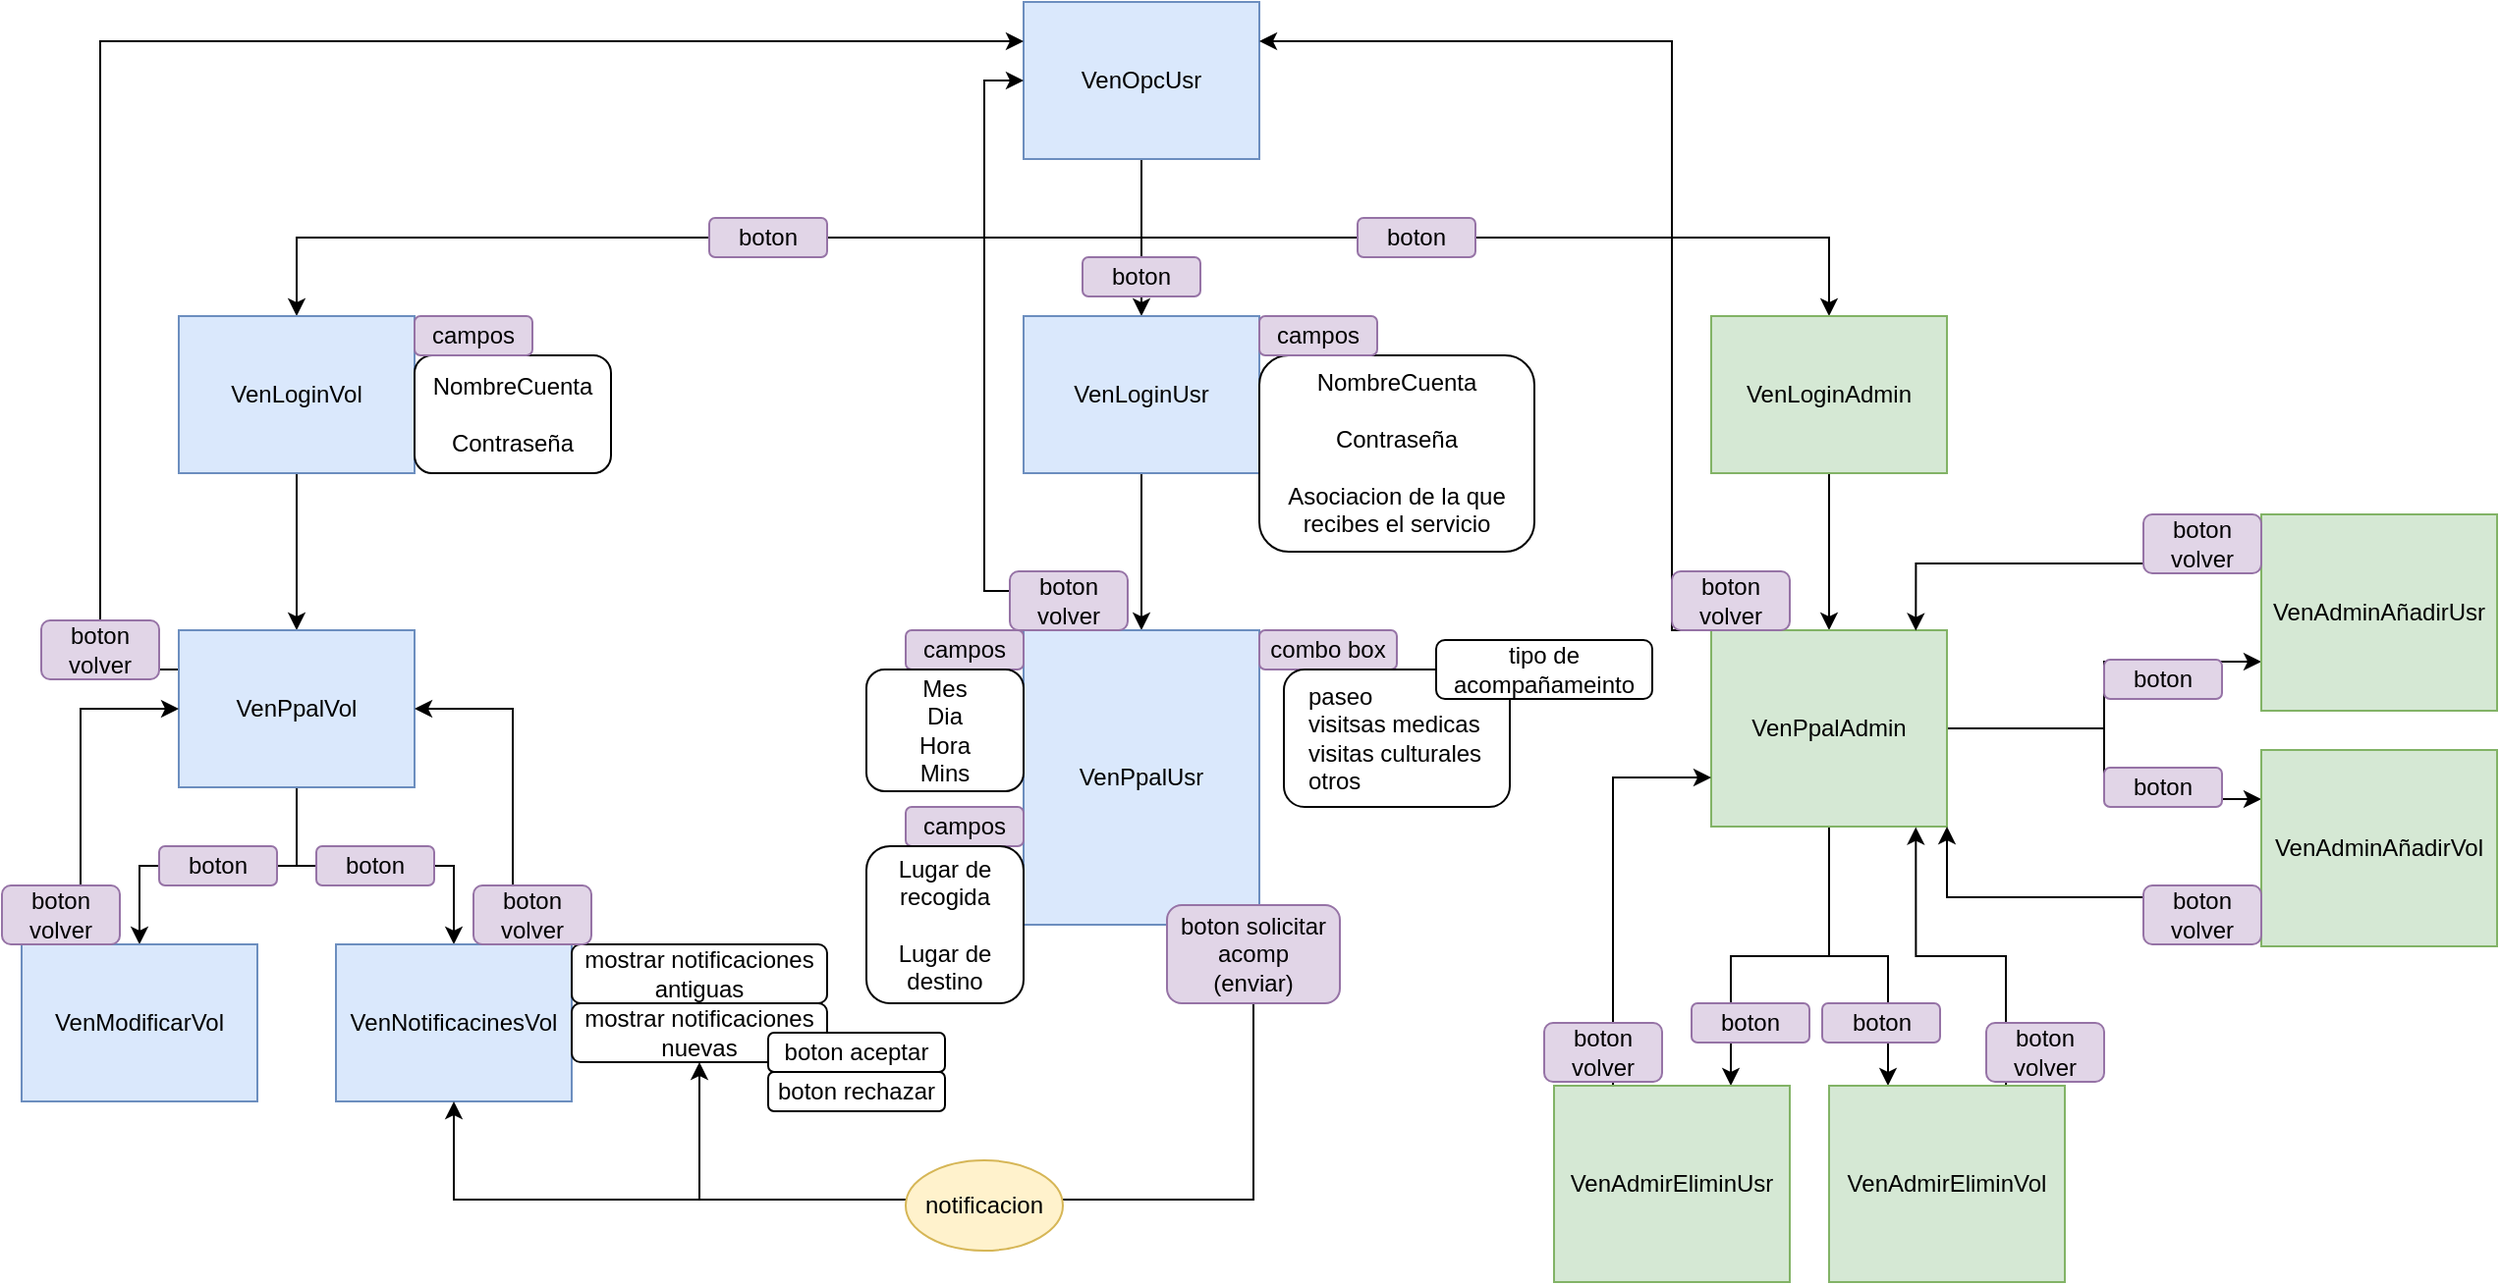 <mxfile version="12.9.14" type="device"><diagram id="lkkYnqu0QGlbB1ZkNQMD" name="Page-1"><mxGraphModel dx="2249" dy="769" grid="1" gridSize="10" guides="1" tooltips="1" connect="1" arrows="1" fold="1" page="1" pageScale="1" pageWidth="827" pageHeight="1169" math="0" shadow="0"><root><mxCell id="0"/><mxCell id="1" parent="0"/><mxCell id="boPV6sEKBMk5zKwhLc2g-6" style="edgeStyle=orthogonalEdgeStyle;rounded=0;orthogonalLoop=1;jettySize=auto;html=1;exitX=0.5;exitY=1;exitDx=0;exitDy=0;" parent="1" source="boPV6sEKBMk5zKwhLc2g-1" target="boPV6sEKBMk5zKwhLc2g-3" edge="1"><mxGeometry relative="1" as="geometry"/></mxCell><mxCell id="boPV6sEKBMk5zKwhLc2g-7" style="edgeStyle=orthogonalEdgeStyle;rounded=0;orthogonalLoop=1;jettySize=auto;html=1;exitX=0.5;exitY=1;exitDx=0;exitDy=0;" parent="1" source="boPV6sEKBMk5zKwhLc2g-1" target="boPV6sEKBMk5zKwhLc2g-4" edge="1"><mxGeometry relative="1" as="geometry"/></mxCell><mxCell id="boPV6sEKBMk5zKwhLc2g-8" style="edgeStyle=orthogonalEdgeStyle;rounded=0;orthogonalLoop=1;jettySize=auto;html=1;exitX=0.5;exitY=1;exitDx=0;exitDy=0;" parent="1" source="boPV6sEKBMk5zKwhLc2g-1" target="boPV6sEKBMk5zKwhLc2g-5" edge="1"><mxGeometry relative="1" as="geometry"/></mxCell><mxCell id="boPV6sEKBMk5zKwhLc2g-1" value="VenOpcUsr" style="rounded=0;whiteSpace=wrap;html=1;fillColor=#dae8fc;strokeColor=#6c8ebf;" parent="1" vertex="1"><mxGeometry x="360" width="120" height="80" as="geometry"/></mxCell><mxCell id="boPV6sEKBMk5zKwhLc2g-42" style="edgeStyle=orthogonalEdgeStyle;rounded=0;orthogonalLoop=1;jettySize=auto;html=1;exitX=0.5;exitY=1;exitDx=0;exitDy=0;" parent="1" source="boPV6sEKBMk5zKwhLc2g-3" target="boPV6sEKBMk5zKwhLc2g-41" edge="1"><mxGeometry relative="1" as="geometry"/></mxCell><mxCell id="boPV6sEKBMk5zKwhLc2g-3" value="VenLoginAdmin" style="rounded=0;whiteSpace=wrap;html=1;fillColor=#d5e8d4;strokeColor=#82b366;" parent="1" vertex="1"><mxGeometry x="710" y="160" width="120" height="80" as="geometry"/></mxCell><mxCell id="boPV6sEKBMk5zKwhLc2g-31" style="edgeStyle=orthogonalEdgeStyle;rounded=0;orthogonalLoop=1;jettySize=auto;html=1;exitX=0.5;exitY=1;exitDx=0;exitDy=0;" parent="1" source="boPV6sEKBMk5zKwhLc2g-4" target="boPV6sEKBMk5zKwhLc2g-30" edge="1"><mxGeometry relative="1" as="geometry"/></mxCell><mxCell id="boPV6sEKBMk5zKwhLc2g-4" value="VenLoginUsr" style="rounded=0;whiteSpace=wrap;html=1;fillColor=#dae8fc;strokeColor=#6c8ebf;" parent="1" vertex="1"><mxGeometry x="360" y="160" width="120" height="80" as="geometry"/></mxCell><mxCell id="boPV6sEKBMk5zKwhLc2g-12" style="edgeStyle=orthogonalEdgeStyle;rounded=0;orthogonalLoop=1;jettySize=auto;html=1;exitX=0.5;exitY=1;exitDx=0;exitDy=0;" parent="1" source="boPV6sEKBMk5zKwhLc2g-5" target="boPV6sEKBMk5zKwhLc2g-11" edge="1"><mxGeometry relative="1" as="geometry"/></mxCell><mxCell id="boPV6sEKBMk5zKwhLc2g-5" value="VenLoginVol" style="rounded=0;whiteSpace=wrap;html=1;fillColor=#dae8fc;strokeColor=#6c8ebf;" parent="1" vertex="1"><mxGeometry x="-70" y="160" width="120" height="80" as="geometry"/></mxCell><mxCell id="boPV6sEKBMk5zKwhLc2g-9" value="NombreCuenta&lt;br&gt;&lt;br&gt;Contraseña&lt;br&gt;&lt;br&gt;Asociacion de la que recibes el servicio" style="rounded=1;whiteSpace=wrap;html=1;" parent="1" vertex="1"><mxGeometry x="480" y="180" width="140" height="100" as="geometry"/></mxCell><mxCell id="boPV6sEKBMk5zKwhLc2g-10" value="NombreCuenta&lt;br&gt;&lt;br&gt;Contraseña" style="rounded=1;whiteSpace=wrap;html=1;" parent="1" vertex="1"><mxGeometry x="50" y="180" width="100" height="60" as="geometry"/></mxCell><mxCell id="boPV6sEKBMk5zKwhLc2g-14" style="edgeStyle=orthogonalEdgeStyle;rounded=0;orthogonalLoop=1;jettySize=auto;html=1;exitX=0.5;exitY=1;exitDx=0;exitDy=0;" parent="1" source="boPV6sEKBMk5zKwhLc2g-11" target="boPV6sEKBMk5zKwhLc2g-13" edge="1"><mxGeometry relative="1" as="geometry"/></mxCell><mxCell id="boPV6sEKBMk5zKwhLc2g-16" style="edgeStyle=orthogonalEdgeStyle;rounded=0;orthogonalLoop=1;jettySize=auto;html=1;exitX=0.5;exitY=1;exitDx=0;exitDy=0;" parent="1" source="boPV6sEKBMk5zKwhLc2g-11" target="boPV6sEKBMk5zKwhLc2g-15" edge="1"><mxGeometry relative="1" as="geometry"/></mxCell><mxCell id="boPV6sEKBMk5zKwhLc2g-66" style="edgeStyle=orthogonalEdgeStyle;rounded=0;orthogonalLoop=1;jettySize=auto;html=1;exitX=0;exitY=0.25;exitDx=0;exitDy=0;entryX=0;entryY=0.25;entryDx=0;entryDy=0;" parent="1" source="boPV6sEKBMk5zKwhLc2g-11" target="boPV6sEKBMk5zKwhLc2g-1" edge="1"><mxGeometry relative="1" as="geometry"><Array as="points"><mxPoint x="-110" y="340"/><mxPoint x="-110" y="20"/></Array></mxGeometry></mxCell><mxCell id="boPV6sEKBMk5zKwhLc2g-11" value="VenPpalVol" style="rounded=0;whiteSpace=wrap;html=1;fillColor=#dae8fc;strokeColor=#6c8ebf;" parent="1" vertex="1"><mxGeometry x="-70" y="320" width="120" height="80" as="geometry"/></mxCell><mxCell id="boPV6sEKBMk5zKwhLc2g-60" style="edgeStyle=orthogonalEdgeStyle;rounded=0;orthogonalLoop=1;jettySize=auto;html=1;exitX=0.25;exitY=0;exitDx=0;exitDy=0;entryX=0;entryY=0.5;entryDx=0;entryDy=0;" parent="1" source="boPV6sEKBMk5zKwhLc2g-13" target="boPV6sEKBMk5zKwhLc2g-11" edge="1"><mxGeometry relative="1" as="geometry"/></mxCell><mxCell id="boPV6sEKBMk5zKwhLc2g-13" value="VenModificarVol" style="rounded=0;whiteSpace=wrap;html=1;fillColor=#dae8fc;strokeColor=#6c8ebf;" parent="1" vertex="1"><mxGeometry x="-150" y="480" width="120" height="80" as="geometry"/></mxCell><mxCell id="boPV6sEKBMk5zKwhLc2g-64" style="edgeStyle=orthogonalEdgeStyle;rounded=0;orthogonalLoop=1;jettySize=auto;html=1;exitX=0.75;exitY=0;exitDx=0;exitDy=0;entryX=1;entryY=0.5;entryDx=0;entryDy=0;" parent="1" source="boPV6sEKBMk5zKwhLc2g-15" target="boPV6sEKBMk5zKwhLc2g-11" edge="1"><mxGeometry relative="1" as="geometry"/></mxCell><mxCell id="boPV6sEKBMk5zKwhLc2g-15" value="VenNotificacinesVol" style="rounded=0;whiteSpace=wrap;html=1;fillColor=#dae8fc;strokeColor=#6c8ebf;" parent="1" vertex="1"><mxGeometry x="10" y="480" width="120" height="80" as="geometry"/></mxCell><mxCell id="boPV6sEKBMk5zKwhLc2g-17" value="boton" style="rounded=1;whiteSpace=wrap;html=1;fillColor=#e1d5e7;strokeColor=#9673a6;" parent="1" vertex="1"><mxGeometry y="430" width="60" height="20" as="geometry"/></mxCell><mxCell id="boPV6sEKBMk5zKwhLc2g-19" value="boton" style="rounded=1;whiteSpace=wrap;html=1;fillColor=#e1d5e7;strokeColor=#9673a6;" parent="1" vertex="1"><mxGeometry x="-80" y="430" width="60" height="20" as="geometry"/></mxCell><mxCell id="boPV6sEKBMk5zKwhLc2g-20" value="boton" style="rounded=1;whiteSpace=wrap;html=1;fillColor=#e1d5e7;strokeColor=#9673a6;" parent="1" vertex="1"><mxGeometry x="200" y="110" width="60" height="20" as="geometry"/></mxCell><mxCell id="boPV6sEKBMk5zKwhLc2g-22" value="boton" style="rounded=1;whiteSpace=wrap;html=1;fillColor=#e1d5e7;strokeColor=#9673a6;" parent="1" vertex="1"><mxGeometry x="530" y="110" width="60" height="20" as="geometry"/></mxCell><mxCell id="boPV6sEKBMk5zKwhLc2g-23" value="boton" style="rounded=1;whiteSpace=wrap;html=1;fillColor=#e1d5e7;strokeColor=#9673a6;" parent="1" vertex="1"><mxGeometry x="390" y="130" width="60" height="20" as="geometry"/></mxCell><mxCell id="boPV6sEKBMk5zKwhLc2g-24" value="campos" style="rounded=1;whiteSpace=wrap;html=1;fillColor=#e1d5e7;strokeColor=#9673a6;" parent="1" vertex="1"><mxGeometry x="50" y="160" width="60" height="20" as="geometry"/></mxCell><mxCell id="boPV6sEKBMk5zKwhLc2g-25" value="campos" style="rounded=1;whiteSpace=wrap;html=1;fillColor=#e1d5e7;strokeColor=#9673a6;" parent="1" vertex="1"><mxGeometry x="480" y="160" width="60" height="20" as="geometry"/></mxCell><mxCell id="boPV6sEKBMk5zKwhLc2g-26" value="mostrar notificaciones&lt;br&gt;antiguas" style="rounded=1;whiteSpace=wrap;html=1;" parent="1" vertex="1"><mxGeometry x="130" y="480" width="130" height="30" as="geometry"/></mxCell><mxCell id="boPV6sEKBMk5zKwhLc2g-29" value="mostrar notificaciones&lt;br&gt;nuevas" style="rounded=1;whiteSpace=wrap;html=1;" parent="1" vertex="1"><mxGeometry x="130" y="510" width="130" height="30" as="geometry"/></mxCell><mxCell id="boPV6sEKBMk5zKwhLc2g-68" style="edgeStyle=orthogonalEdgeStyle;rounded=0;orthogonalLoop=1;jettySize=auto;html=1;exitX=0.25;exitY=0;exitDx=0;exitDy=0;entryX=0;entryY=0.5;entryDx=0;entryDy=0;" parent="1" source="boPV6sEKBMk5zKwhLc2g-30" target="boPV6sEKBMk5zKwhLc2g-1" edge="1"><mxGeometry relative="1" as="geometry"><Array as="points"><mxPoint x="370" y="320"/><mxPoint x="370" y="300"/><mxPoint x="340" y="300"/><mxPoint x="340" y="40"/></Array></mxGeometry></mxCell><mxCell id="boPV6sEKBMk5zKwhLc2g-30" value="VenPpalUsr" style="rounded=0;whiteSpace=wrap;html=1;fillColor=#dae8fc;strokeColor=#6c8ebf;" parent="1" vertex="1"><mxGeometry x="360" y="320" width="120" height="150" as="geometry"/></mxCell><mxCell id="boPV6sEKBMk5zKwhLc2g-32" value="combo box" style="rounded=1;whiteSpace=wrap;html=1;fillColor=#e1d5e7;strokeColor=#9673a6;" parent="1" vertex="1"><mxGeometry x="480" y="320" width="70" height="20" as="geometry"/></mxCell><mxCell id="boPV6sEKBMk5zKwhLc2g-33" value="&amp;nbsp; &amp;nbsp;paseo&lt;br&gt;&amp;nbsp; &amp;nbsp;visitsas medicas&lt;br&gt;&amp;nbsp; &amp;nbsp;visitas culturales&lt;br&gt;&amp;nbsp; &amp;nbsp;otros" style="rounded=1;whiteSpace=wrap;html=1;align=left;" parent="1" vertex="1"><mxGeometry x="492.5" y="340" width="115" height="70" as="geometry"/></mxCell><mxCell id="boPV6sEKBMk5zKwhLc2g-34" value="tipo de acompañameinto" style="rounded=1;whiteSpace=wrap;html=1;" parent="1" vertex="1"><mxGeometry x="570" y="325" width="110" height="30" as="geometry"/></mxCell><mxCell id="boPV6sEKBMk5zKwhLc2g-35" value="boton aceptar" style="rounded=1;whiteSpace=wrap;html=1;" parent="1" vertex="1"><mxGeometry x="230" y="525" width="90" height="20" as="geometry"/></mxCell><mxCell id="boPV6sEKBMk5zKwhLc2g-36" value="boton rechazar" style="rounded=1;whiteSpace=wrap;html=1;" parent="1" vertex="1"><mxGeometry x="230" y="545" width="90" height="20" as="geometry"/></mxCell><mxCell id="boPV6sEKBMk5zKwhLc2g-37" value="campos" style="rounded=1;whiteSpace=wrap;html=1;fillColor=#e1d5e7;strokeColor=#9673a6;" parent="1" vertex="1"><mxGeometry x="300" y="320" width="60" height="20" as="geometry"/></mxCell><mxCell id="boPV6sEKBMk5zKwhLc2g-38" value="Mes&lt;br&gt;Dia&lt;br&gt;Hora&lt;br&gt;Mins" style="rounded=1;whiteSpace=wrap;html=1;" parent="1" vertex="1"><mxGeometry x="280" y="340" width="80" height="62" as="geometry"/></mxCell><mxCell id="boPV6sEKBMk5zKwhLc2g-39" value="campos" style="rounded=1;whiteSpace=wrap;html=1;fillColor=#e1d5e7;strokeColor=#9673a6;" parent="1" vertex="1"><mxGeometry x="300" y="410" width="60" height="20" as="geometry"/></mxCell><mxCell id="boPV6sEKBMk5zKwhLc2g-40" value="Lugar de&lt;br&gt;recogida&lt;br&gt;&lt;br&gt;Lugar de destino" style="rounded=1;whiteSpace=wrap;html=1;" parent="1" vertex="1"><mxGeometry x="280" y="430" width="80" height="80" as="geometry"/></mxCell><mxCell id="boPV6sEKBMk5zKwhLc2g-45" style="edgeStyle=orthogonalEdgeStyle;rounded=0;orthogonalLoop=1;jettySize=auto;html=1;exitX=1;exitY=0.5;exitDx=0;exitDy=0;entryX=0;entryY=0.75;entryDx=0;entryDy=0;" parent="1" source="boPV6sEKBMk5zKwhLc2g-41" target="boPV6sEKBMk5zKwhLc2g-43" edge="1"><mxGeometry relative="1" as="geometry"/></mxCell><mxCell id="boPV6sEKBMk5zKwhLc2g-47" style="edgeStyle=orthogonalEdgeStyle;rounded=0;orthogonalLoop=1;jettySize=auto;html=1;exitX=1;exitY=0.5;exitDx=0;exitDy=0;entryX=0;entryY=0.25;entryDx=0;entryDy=0;" parent="1" source="boPV6sEKBMk5zKwhLc2g-41" target="boPV6sEKBMk5zKwhLc2g-44" edge="1"><mxGeometry relative="1" as="geometry"/></mxCell><mxCell id="boPV6sEKBMk5zKwhLc2g-51" style="edgeStyle=orthogonalEdgeStyle;rounded=0;orthogonalLoop=1;jettySize=auto;html=1;exitX=0.5;exitY=1;exitDx=0;exitDy=0;entryX=0.25;entryY=0;entryDx=0;entryDy=0;" parent="1" source="boPV6sEKBMk5zKwhLc2g-41" target="boPV6sEKBMk5zKwhLc2g-50" edge="1"><mxGeometry relative="1" as="geometry"/></mxCell><mxCell id="boPV6sEKBMk5zKwhLc2g-52" style="edgeStyle=orthogonalEdgeStyle;rounded=0;orthogonalLoop=1;jettySize=auto;html=1;exitX=0.5;exitY=1;exitDx=0;exitDy=0;entryX=0.75;entryY=0;entryDx=0;entryDy=0;" parent="1" source="boPV6sEKBMk5zKwhLc2g-41" target="boPV6sEKBMk5zKwhLc2g-49" edge="1"><mxGeometry relative="1" as="geometry"/></mxCell><mxCell id="boPV6sEKBMk5zKwhLc2g-71" style="edgeStyle=orthogonalEdgeStyle;rounded=0;orthogonalLoop=1;jettySize=auto;html=1;exitX=0.25;exitY=0;exitDx=0;exitDy=0;entryX=1;entryY=0.25;entryDx=0;entryDy=0;" parent="1" source="boPV6sEKBMk5zKwhLc2g-41" target="boPV6sEKBMk5zKwhLc2g-1" edge="1"><mxGeometry relative="1" as="geometry"><Array as="points"><mxPoint x="690" y="320"/><mxPoint x="690" y="20"/></Array></mxGeometry></mxCell><mxCell id="boPV6sEKBMk5zKwhLc2g-41" value="VenPpalAdmin" style="rounded=0;whiteSpace=wrap;html=1;fillColor=#d5e8d4;strokeColor=#82b366;" parent="1" vertex="1"><mxGeometry x="710" y="320" width="120" height="100" as="geometry"/></mxCell><mxCell id="boPV6sEKBMk5zKwhLc2g-82" style="edgeStyle=orthogonalEdgeStyle;rounded=0;orthogonalLoop=1;jettySize=auto;html=1;exitX=0;exitY=0.25;exitDx=0;exitDy=0;entryX=0.868;entryY=0.003;entryDx=0;entryDy=0;entryPerimeter=0;" parent="1" source="boPV6sEKBMk5zKwhLc2g-43" target="boPV6sEKBMk5zKwhLc2g-41" edge="1"><mxGeometry relative="1" as="geometry"/></mxCell><mxCell id="boPV6sEKBMk5zKwhLc2g-43" value="VenAdminAñadirUsr" style="rounded=0;whiteSpace=wrap;html=1;fillColor=#d5e8d4;strokeColor=#82b366;" parent="1" vertex="1"><mxGeometry x="990" y="261" width="120" height="100" as="geometry"/></mxCell><mxCell id="boPV6sEKBMk5zKwhLc2g-80" style="edgeStyle=orthogonalEdgeStyle;rounded=0;orthogonalLoop=1;jettySize=auto;html=1;exitX=0;exitY=0.75;exitDx=0;exitDy=0;entryX=1;entryY=1;entryDx=0;entryDy=0;entryPerimeter=0;" parent="1" source="boPV6sEKBMk5zKwhLc2g-44" target="boPV6sEKBMk5zKwhLc2g-41" edge="1"><mxGeometry relative="1" as="geometry"/></mxCell><mxCell id="boPV6sEKBMk5zKwhLc2g-44" value="VenAdminAñadirVol" style="rounded=0;whiteSpace=wrap;html=1;fillColor=#d5e8d4;strokeColor=#82b366;" parent="1" vertex="1"><mxGeometry x="990" y="381" width="120" height="100" as="geometry"/></mxCell><mxCell id="boPV6sEKBMk5zKwhLc2g-46" value="boton" style="rounded=1;whiteSpace=wrap;html=1;fillColor=#e1d5e7;strokeColor=#9673a6;" parent="1" vertex="1"><mxGeometry x="910" y="335" width="60" height="20" as="geometry"/></mxCell><mxCell id="boPV6sEKBMk5zKwhLc2g-48" value="boton" style="rounded=1;whiteSpace=wrap;html=1;fillColor=#e1d5e7;strokeColor=#9673a6;" parent="1" vertex="1"><mxGeometry x="910" y="390" width="60" height="20" as="geometry"/></mxCell><mxCell id="boPV6sEKBMk5zKwhLc2g-78" style="edgeStyle=orthogonalEdgeStyle;rounded=0;orthogonalLoop=1;jettySize=auto;html=1;exitX=0.25;exitY=0;exitDx=0;exitDy=0;entryX=0;entryY=0.75;entryDx=0;entryDy=0;" parent="1" source="boPV6sEKBMk5zKwhLc2g-49" target="boPV6sEKBMk5zKwhLc2g-41" edge="1"><mxGeometry relative="1" as="geometry"/></mxCell><mxCell id="boPV6sEKBMk5zKwhLc2g-49" value="VenAdmirEliminUsr" style="rounded=0;whiteSpace=wrap;html=1;fillColor=#d5e8d4;strokeColor=#82b366;" parent="1" vertex="1"><mxGeometry x="630" y="552" width="120" height="100" as="geometry"/></mxCell><mxCell id="boPV6sEKBMk5zKwhLc2g-77" style="edgeStyle=orthogonalEdgeStyle;rounded=0;orthogonalLoop=1;jettySize=auto;html=1;exitX=0.75;exitY=0;exitDx=0;exitDy=0;entryX=0.868;entryY=1.003;entryDx=0;entryDy=0;entryPerimeter=0;" parent="1" source="boPV6sEKBMk5zKwhLc2g-50" target="boPV6sEKBMk5zKwhLc2g-41" edge="1"><mxGeometry relative="1" as="geometry"/></mxCell><mxCell id="boPV6sEKBMk5zKwhLc2g-50" value="VenAdmirEliminVol" style="rounded=0;whiteSpace=wrap;html=1;fillColor=#d5e8d4;strokeColor=#82b366;" parent="1" vertex="1"><mxGeometry x="770" y="552" width="120" height="100" as="geometry"/></mxCell><mxCell id="boPV6sEKBMk5zKwhLc2g-53" value="boton" style="rounded=1;whiteSpace=wrap;html=1;fillColor=#e1d5e7;strokeColor=#9673a6;" parent="1" vertex="1"><mxGeometry x="700" y="510" width="60" height="20" as="geometry"/></mxCell><mxCell id="boPV6sEKBMk5zKwhLc2g-54" value="boton" style="rounded=1;whiteSpace=wrap;html=1;fillColor=#e1d5e7;strokeColor=#9673a6;" parent="1" vertex="1"><mxGeometry x="766.5" y="510" width="60" height="20" as="geometry"/></mxCell><mxCell id="boPV6sEKBMk5zKwhLc2g-56" style="edgeStyle=orthogonalEdgeStyle;rounded=0;orthogonalLoop=1;jettySize=auto;html=1;exitX=0.5;exitY=1;exitDx=0;exitDy=0;entryX=0.5;entryY=1;entryDx=0;entryDy=0;" parent="1" source="boPV6sEKBMk5zKwhLc2g-55" target="boPV6sEKBMk5zKwhLc2g-15" edge="1"><mxGeometry relative="1" as="geometry"><Array as="points"><mxPoint x="477" y="610"/><mxPoint x="70" y="610"/></Array></mxGeometry></mxCell><mxCell id="boPV6sEKBMk5zKwhLc2g-59" style="edgeStyle=orthogonalEdgeStyle;rounded=0;orthogonalLoop=1;jettySize=auto;html=1;exitX=0.5;exitY=1;exitDx=0;exitDy=0;entryX=0.5;entryY=1;entryDx=0;entryDy=0;" parent="1" source="boPV6sEKBMk5zKwhLc2g-55" target="boPV6sEKBMk5zKwhLc2g-29" edge="1"><mxGeometry relative="1" as="geometry"><Array as="points"><mxPoint x="477" y="610"/><mxPoint x="195" y="610"/></Array></mxGeometry></mxCell><mxCell id="boPV6sEKBMk5zKwhLc2g-55" value="boton solicitar&lt;br&gt;acomp&lt;br&gt;(enviar)" style="rounded=1;whiteSpace=wrap;html=1;fillColor=#e1d5e7;strokeColor=#9673a6;" parent="1" vertex="1"><mxGeometry x="433" y="460" width="88" height="50" as="geometry"/></mxCell><mxCell id="boPV6sEKBMk5zKwhLc2g-57" value="notificacion" style="ellipse;whiteSpace=wrap;html=1;fillColor=#fff2cc;strokeColor=#d6b656;" parent="1" vertex="1"><mxGeometry x="300" y="590" width="80" height="46" as="geometry"/></mxCell><mxCell id="boPV6sEKBMk5zKwhLc2g-61" value="boton&lt;br&gt;volver" style="rounded=1;whiteSpace=wrap;html=1;fillColor=#e1d5e7;strokeColor=#9673a6;" parent="1" vertex="1"><mxGeometry x="-160" y="450" width="60" height="30" as="geometry"/></mxCell><mxCell id="boPV6sEKBMk5zKwhLc2g-65" value="boton&lt;br&gt;volver" style="rounded=1;whiteSpace=wrap;html=1;fillColor=#e1d5e7;strokeColor=#9673a6;" parent="1" vertex="1"><mxGeometry x="80" y="450" width="60" height="30" as="geometry"/></mxCell><mxCell id="boPV6sEKBMk5zKwhLc2g-67" value="boton&lt;br&gt;volver" style="rounded=1;whiteSpace=wrap;html=1;fillColor=#e1d5e7;strokeColor=#9673a6;" parent="1" vertex="1"><mxGeometry x="-140" y="315" width="60" height="30" as="geometry"/></mxCell><mxCell id="boPV6sEKBMk5zKwhLc2g-69" value="boton&lt;br&gt;volver" style="rounded=1;whiteSpace=wrap;html=1;fillColor=#e1d5e7;strokeColor=#9673a6;" parent="1" vertex="1"><mxGeometry x="353" y="290" width="60" height="30" as="geometry"/></mxCell><mxCell id="boPV6sEKBMk5zKwhLc2g-70" value="boton&lt;br&gt;volver" style="rounded=1;whiteSpace=wrap;html=1;fillColor=#e1d5e7;strokeColor=#9673a6;" parent="1" vertex="1"><mxGeometry x="690" y="290" width="60" height="30" as="geometry"/></mxCell><mxCell id="boPV6sEKBMk5zKwhLc2g-76" value="boton&lt;br&gt;volver" style="rounded=1;whiteSpace=wrap;html=1;fillColor=#e1d5e7;strokeColor=#9673a6;" parent="1" vertex="1"><mxGeometry x="850" y="520" width="60" height="30" as="geometry"/></mxCell><mxCell id="boPV6sEKBMk5zKwhLc2g-79" value="boton&lt;br&gt;volver" style="rounded=1;whiteSpace=wrap;html=1;fillColor=#e1d5e7;strokeColor=#9673a6;" parent="1" vertex="1"><mxGeometry x="625" y="520" width="60" height="30" as="geometry"/></mxCell><mxCell id="boPV6sEKBMk5zKwhLc2g-81" value="boton&lt;br&gt;volver" style="rounded=1;whiteSpace=wrap;html=1;fillColor=#e1d5e7;strokeColor=#9673a6;" parent="1" vertex="1"><mxGeometry x="930" y="450" width="60" height="30" as="geometry"/></mxCell><mxCell id="boPV6sEKBMk5zKwhLc2g-83" value="boton&lt;br&gt;volver" style="rounded=1;whiteSpace=wrap;html=1;fillColor=#e1d5e7;strokeColor=#9673a6;" parent="1" vertex="1"><mxGeometry x="930" y="261" width="60" height="30" as="geometry"/></mxCell></root></mxGraphModel></diagram></mxfile>